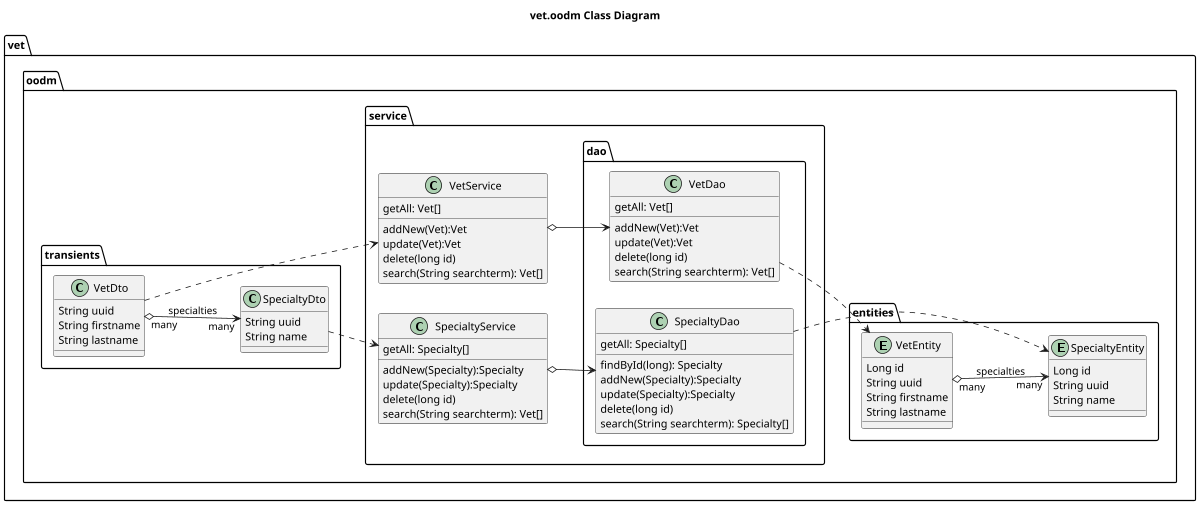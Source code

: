 @startuml
'https://plantuml.com/class-diagram

title vet.oodm Class Diagram

left to right direction
'top to bottom direction

scale 1200 width

package vet.oodm {

    package vet.oodm.entities {

        entity VetEntity {
            Long id
            String uuid
            String firstname
            String lastname
        }

        entity SpecialtyEntity {
            Long id
            String uuid
            String name
        }

        VetEntity "many" o--> "many" SpecialtyEntity: specialties
    }

    package vet.oodm.service {

        class VetService {
            getAll: Vet[]
            addNew(Vet):Vet
            update(Vet):Vet
            delete(long id)
            search(String searchterm): Vet[]
        }

        class SpecialtyService {
            getAll: Specialty[]
            addNew(Specialty):Specialty
            update(Specialty):Specialty
            delete(long id)
            search(String searchterm): Vet[]
        }

        package vet.oodm.service.dao {
            class VetDao {
               getAll: Vet[]
               addNew(Vet):Vet
               update(Vet):Vet
               delete(long id)
               search(String searchterm): Vet[]
            }
            class SpecialtyDao {
                getAll: Specialty[]
                findById(long): Specialty
                addNew(Specialty):Specialty
                update(Specialty):Specialty
                delete(long id)
                search(String searchterm): Specialty[]
            }
        }

        VetService o--> VetDao
        SpecialtyService o--> SpecialtyDao

        VetDao ..> VetEntity
        SpecialtyDao ..> SpecialtyEntity
    }

    package vet.oodm.transients {

        class VetDto {
            String uuid
            String firstname
            String lastname
        }

        class SpecialtyDto {
            String uuid
            String name
        }

        VetDto "many" o--> "many" SpecialtyDto: specialties

        VetDto ..> VetService
        SpecialtyDto ..> SpecialtyService
    }
}

@enduml